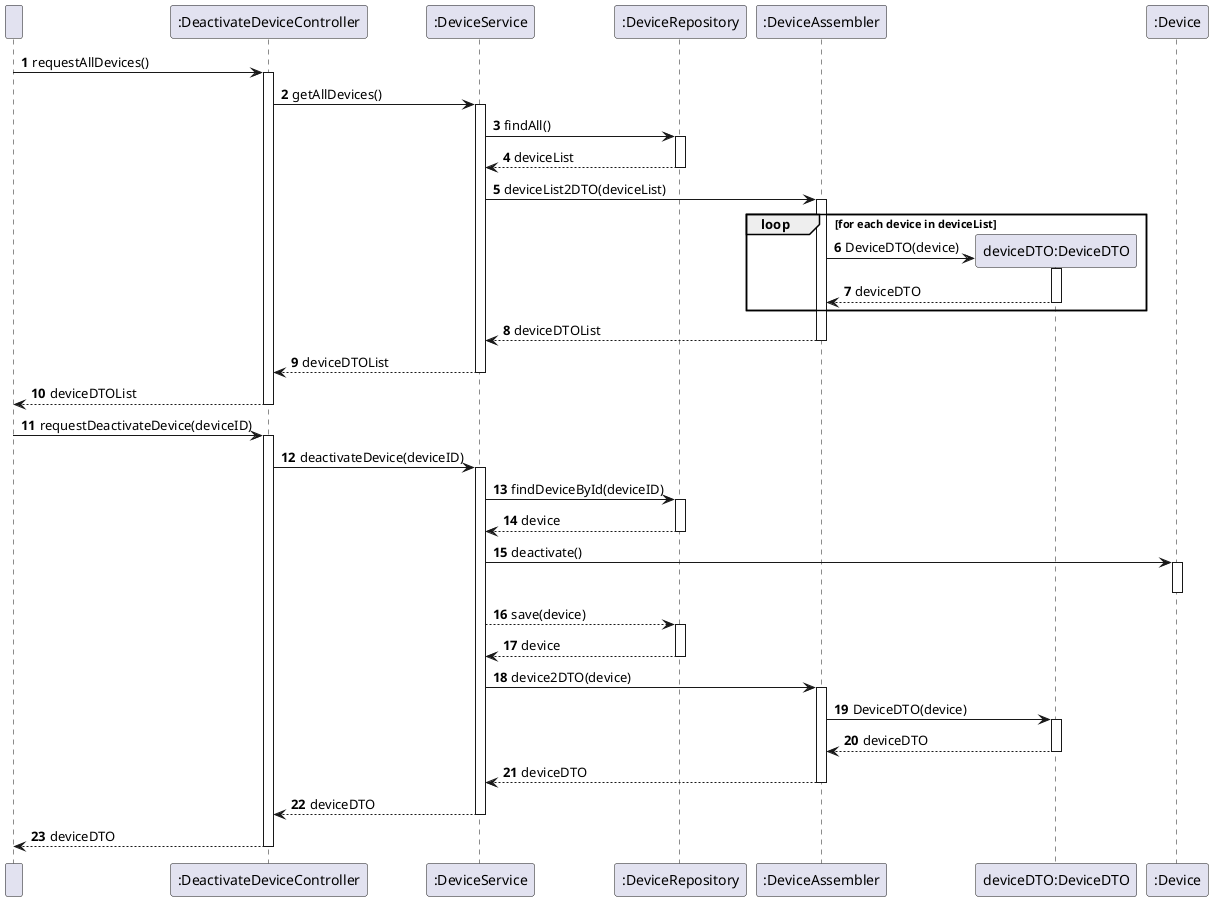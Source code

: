 @startuml
'https://plantuml.com/sequence-diagram

autonumber

    participant " " as User
    participant ":DeactivateDeviceController" as Controller
    participant ":DeviceService" as Service
    participant ":DeviceRepository" as Repository
    participant ":DeviceAssembler" as Assembler
    participant "deviceDTO:DeviceDTO" as DTO
    participant ":Device" as Device

' Request all devices

    User -> Controller: requestAllDevices()
    activate Controller
    Controller -> Service: getAllDevices()
    activate Service
    Service -> Repository: findAll()
    activate Repository
    Repository --> Service: deviceList
    deactivate Repository

    Service -> Assembler: deviceList2DTO(deviceList)
    activate Assembler
    loop for each device in deviceList
        create DTO
        Assembler -> DTO: DeviceDTO(device)
        activate DTO
        DTO --> Assembler: deviceDTO
        deactivate DTO
    end
    Assembler --> Service: deviceDTOList
    deactivate Assembler

    Service --> Controller: deviceDTOList
    deactivate Service
    Controller --> User: deviceDTOList
    deactivate Controller

' Deactivate device

    User -> Controller: requestDeactivateDevice(deviceID)
    activate Controller
    Controller -> Service: deactivateDevice(deviceID)
    activate Service
    Service -> Repository: findDeviceById(deviceID)
    activate Repository
    Repository --> Service: device
    deactivate Repository

   Service -> Device: deactivate()
   activate Device
   ' The deactivate() method internally updates the Device's status to inactive.
   ' This is an internal detail, so the creation/modification of the status value object is not explicitly represented.
   deactivate Device

   Service --> Repository: save(device)
   ' Updated to save the whole device, reflecting the change in status.
   activate Repository
   Repository --> Service: device
   ' The Repository confirms the save operation, potentially returning a status or acknowledgment.
   deactivate Repository


    Service -> Assembler: device2DTO(device)
    activate Assembler
    Assembler -> DTO: DeviceDTO(device)
    activate DTO
    DTO --> Assembler: deviceDTO
    deactivate DTO
    Assembler --> Service: deviceDTO
    deactivate Assembler

    Service --> Controller: deviceDTO
    deactivate Service
    Controller --> User: deviceDTO
    deactivate Controller

@enduml

